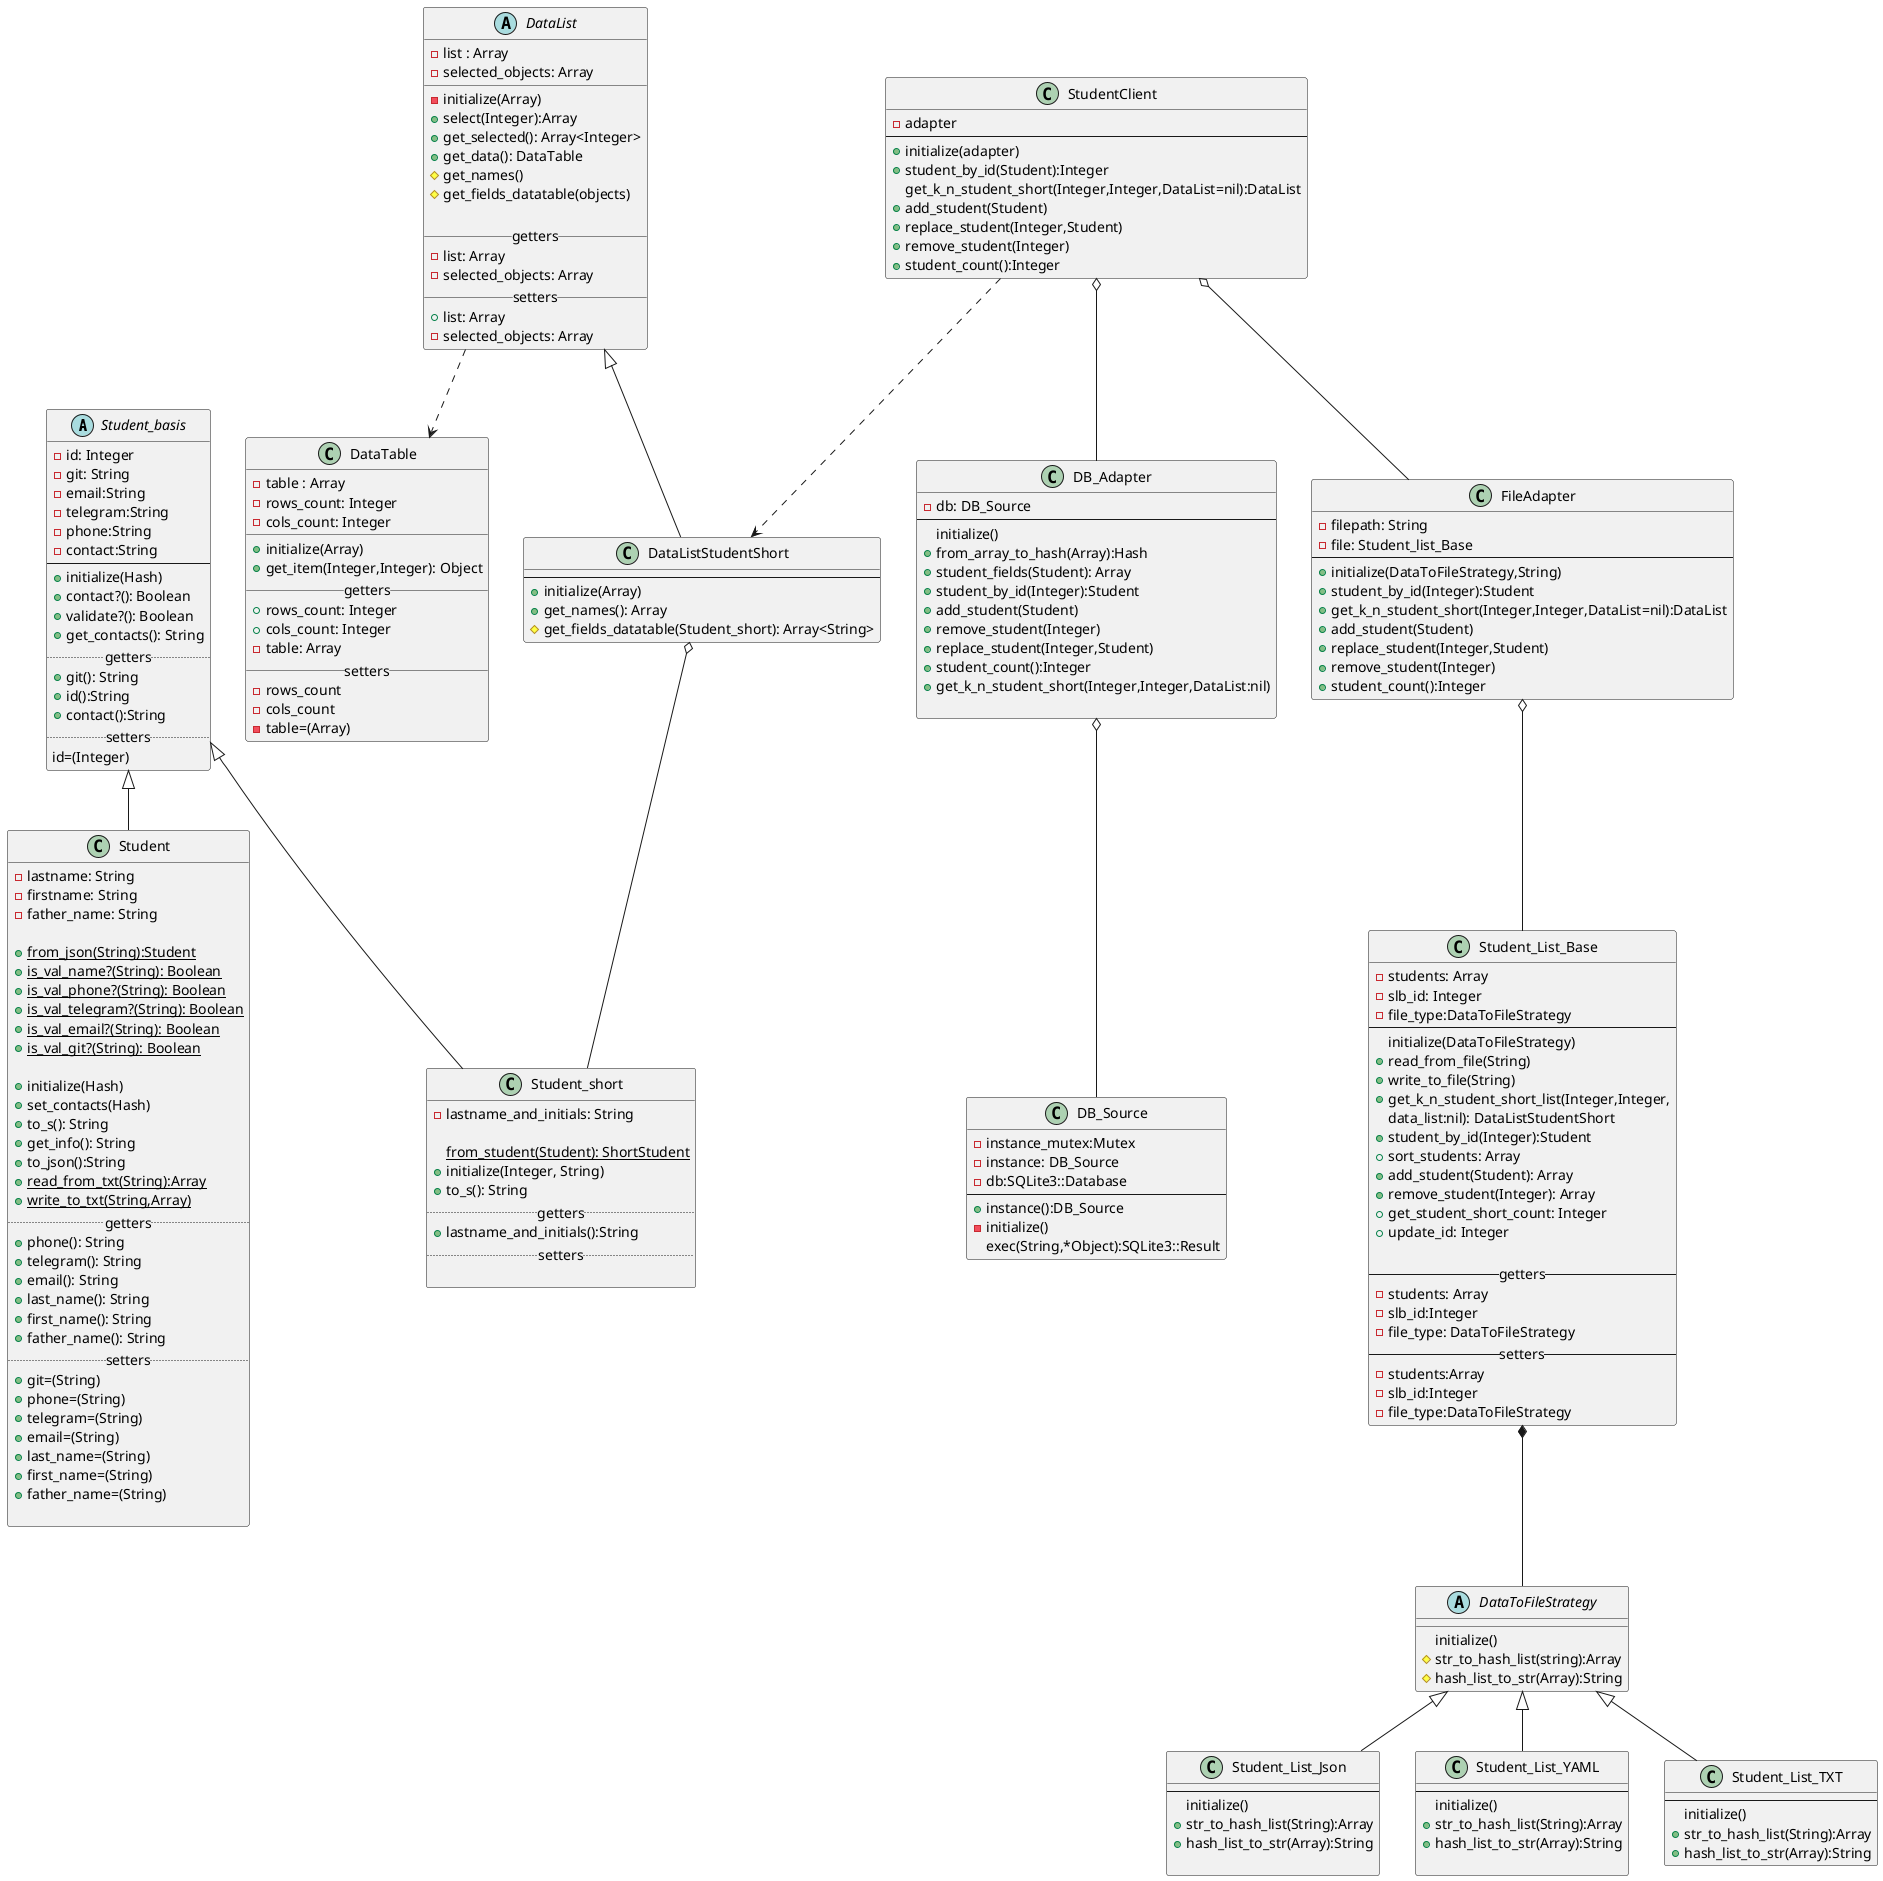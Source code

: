 @startuml
'https://plantuml.com/class-diagram
abstract class Student_basis{
     -id: Integer
     -git: String
     -email:String
     -telegram:String
     -phone:String
     -contact:String
--
     +initialize(Hash)
     +contact?(): Boolean
     +validate?(): Boolean
     +get_contacts(): String
     .. getters..
     +git(): String
     +id():String
     +contact():String
     .. setters ..
     id=(Integer)
}

class Student extends Student_basis{
     -lastname: String
     -firstname: String
     -father_name: String

     +{static}from_json(String):Student
     +{static}is_val_name?(String): Boolean
     +{static}is_val_phone?(String): Boolean
     +{static}is_val_telegram?(String): Boolean
     +{static}is_val_email?(String): Boolean
     +{static}is_val_git?(String): Boolean

     +initialize(Hash)
     +set_contacts(Hash)
     +to_s(): String
     +get_info(): String
     +to_json():String
     +{static}read_from_txt(String):Array
     +{static}write_to_txt(String,Array)
     .. getters ..
     +phone(): String
     +telegram(): String
     +email(): String
     +last_name(): String
     +first_name(): String
     +father_name(): String
     .. setters ..
     +git=(String)
     +phone=(String)
     +telegram=(String)
     +email=(String)
     +last_name=(String)
     +first_name=(String)
     +father_name=(String)

}

class Student_short extends Student_basis{
     -lastname_and_initials: String
     
     {static}from_student(Student): ShortStudent
     +initialize(Integer, String)
     +to_s(): String
     .. getters ..
     +lastname_and_initials():String
     .. setters ..

}


class DataTable{
    -table : Array
    -rows_count: Integer
    -cols_count: Integer
    __
    +initialize(Array)
    +get_item(Integer,Integer): Object
    __getters__
    +rows_count: Integer
    +cols_count: Integer
    -table: Array
    __setters__
    -rows_count
    -cols_count
    -table=(Array)
}
abstract class DataList{
    -list : Array
    -selected_objects: Array
    __
    -initialize(Array)
    +select(Integer):Array
    +get_selected(): Array<Integer>
    +get_data(): DataTable
    #get_names()
    #get_fields_datatable(objects)

    __getters__
    -list: Array
    -selected_objects: Array
    __setters__
    +list: Array
    -selected_objects: Array
}

class DataListStudentShort extends DataList{
    --
    +initialize(Array)
    +get_names(): Array
    #get_fields_datatable(Student_short): Array<String>
}

DataList ..> DataTable
DataListStudentShort o-- Student_short

class Student_List_Base{
    -students: Array
    -slb_id: Integer
    -file_type:DataToFileStrategy
--
    initialize(DataToFileStrategy)
    +read_from_file(String)
    +write_to_file(String)
    +get_k_n_student_short_list(Integer,Integer,
    data_list:nil): DataListStudentShort
    +student_by_id(Integer):Student
    +sort_students: Array
    +add_student(Student): Array
    +remove_student(Integer): Array
    +get_student_short_count: Integer
    +update_id: Integer

--  getters --
    -students: Array
    -slb_id:Integer
    -file_type: DataToFileStrategy
--  setters --
    -students:Array
    -slb_id:Integer
    -file_type:DataToFileStrategy
}

abstract class DataToFileStrategy{
    initialize()
    #str_to_hash_list(string):Array
    #hash_list_to_str(Array):String
}

class Student_List_Json extends DataToFileStrategy{
    --
    initialize()
    +str_to_hash_list(String):Array
    +hash_list_to_str(Array):String

}

class Student_List_YAML extends DataToFileStrategy{
    --
    initialize()
    +str_to_hash_list(String):Array
    +hash_list_to_str(Array):String

}

class Student_List_TXT extends DataToFileStrategy{
    --
    initialize()
    +str_to_hash_list(String):Array
    +hash_list_to_str(Array):String
}
Student_List_Base *-- DataToFileStrategy

class DB_Adapter{
    -db: DB_Source
    --
    initialize()
    +from_array_to_hash(Array):Hash
    +student_fields(Student): Array
    +student_by_id(Integer):Student
    +add_student(Student)
    +remove_student(Integer)
    +replace_student(Integer,Student)
    +student_count():Integer
    +get_k_n_student_short(Integer,Integer,DataList:nil)
        
}

class DB_Source{
    -instance_mutex:Mutex
    -instance: DB_Source
    -db:SQLite3::Database
    --
    +instance():DB_Source 
    -initialize()
    exec(String,*Object):SQLite3::Result
}

class FileAdapter{
    -filepath: String
    -file: Student_list_Base
    --
    +initialize(DataToFileStrategy,String)
    +student_by_id(Integer):Student
    +get_k_n_student_short(Integer,Integer,DataList=nil):DataList
    +add_student(Student)
    +replace_student(Integer,Student)
    +remove_student(Integer)
    +student_count():Integer
}
FileAdapter o-- Student_List_Base

class StudentClient{
    -adapter
    --
    +initialize(adapter)
    +student_by_id(Student):Integer
    get_k_n_student_short(Integer,Integer,DataList=nil):DataList
    +add_student(Student)
    +replace_student(Integer,Student)
    +remove_student(Integer)
    +student_count():Integer
}
StudentClient o-- FileAdapter
StudentClient o-- DB_Adapter
DB_Adapter o-- DB_Source
StudentClient ..> DataListStudentShort



@enduml
